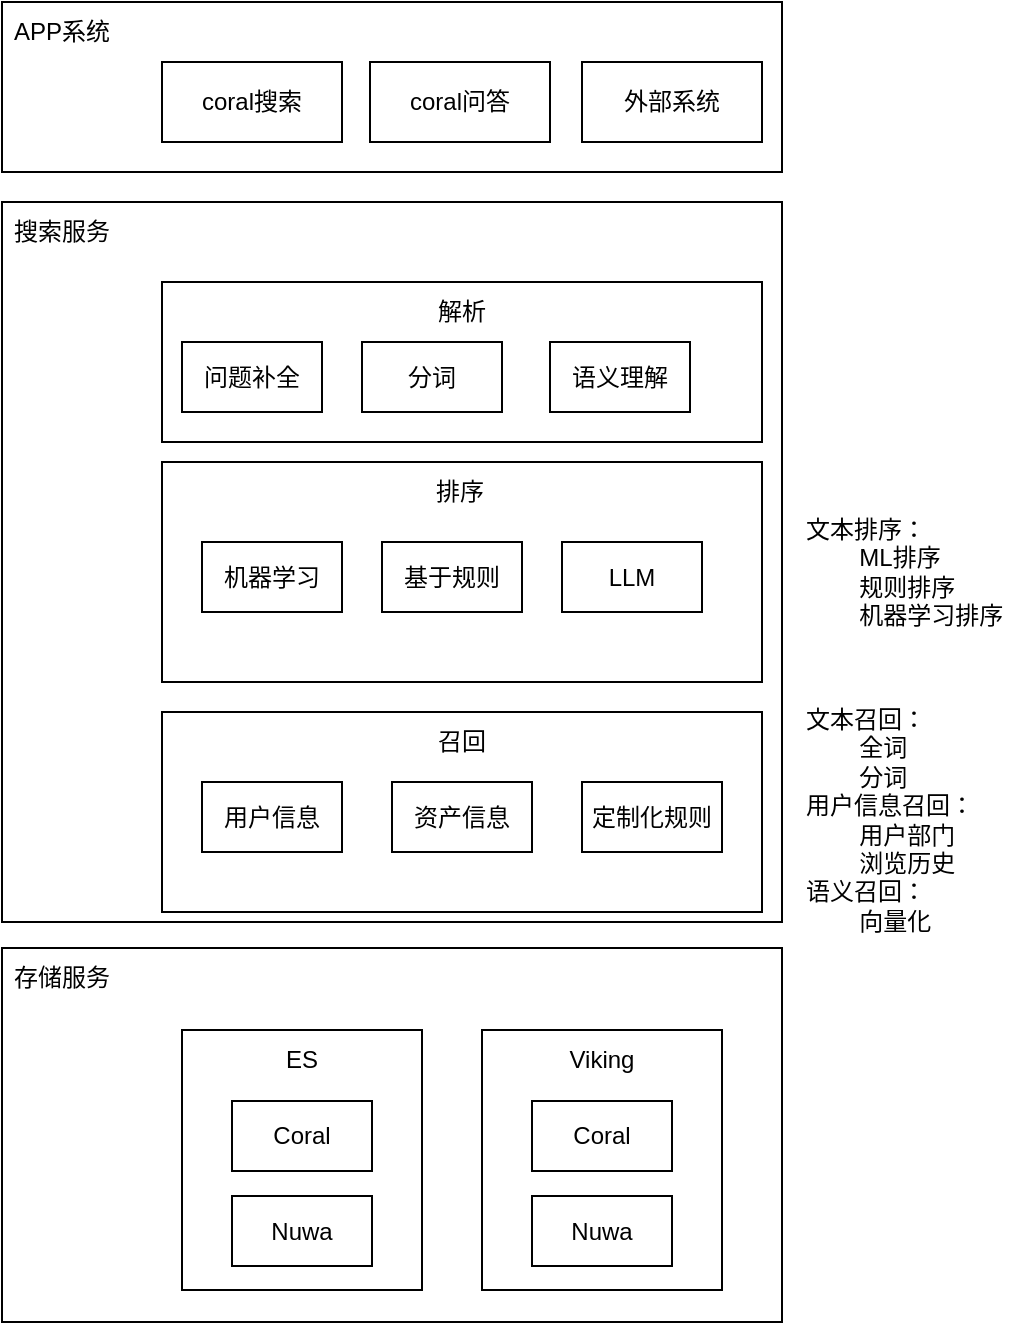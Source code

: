 <mxfile version="24.7.17">
  <diagram name="第 1 页" id="eamMsdwtu4UeMZCZsxqP">
    <mxGraphModel dx="723" dy="733" grid="1" gridSize="10" guides="1" tooltips="1" connect="1" arrows="1" fold="1" page="1" pageScale="1" pageWidth="827" pageHeight="1169" math="0" shadow="0">
      <root>
        <mxCell id="0" />
        <mxCell id="1" parent="0" />
        <mxCell id="WkEsFBFeogpZg_ynUTP_-15" value="" style="rounded=0;whiteSpace=wrap;html=1;" vertex="1" parent="1">
          <mxGeometry x="140" y="130" width="390" height="85" as="geometry" />
        </mxCell>
        <mxCell id="WkEsFBFeogpZg_ynUTP_-13" value="" style="rounded=0;whiteSpace=wrap;html=1;" vertex="1" parent="1">
          <mxGeometry x="140" y="230" width="390" height="360" as="geometry" />
        </mxCell>
        <mxCell id="LnjIlbvOi23F2FC-CPrr-1" value="" style="rounded=0;whiteSpace=wrap;html=1;" parent="1" vertex="1">
          <mxGeometry x="220" y="485" width="300" height="100" as="geometry" />
        </mxCell>
        <mxCell id="LnjIlbvOi23F2FC-CPrr-2" value="" style="rounded=0;whiteSpace=wrap;html=1;" parent="1" vertex="1">
          <mxGeometry x="220" y="360" width="300" height="110" as="geometry" />
        </mxCell>
        <mxCell id="LnjIlbvOi23F2FC-CPrr-3" value="coral搜索" style="rounded=0;whiteSpace=wrap;html=1;" parent="1" vertex="1">
          <mxGeometry x="220" y="160" width="90" height="40" as="geometry" />
        </mxCell>
        <mxCell id="LnjIlbvOi23F2FC-CPrr-6" value="coral问答" style="rounded=0;whiteSpace=wrap;html=1;" parent="1" vertex="1">
          <mxGeometry x="324" y="160" width="90" height="40" as="geometry" />
        </mxCell>
        <mxCell id="LnjIlbvOi23F2FC-CPrr-7" value="外部系统" style="rounded=0;whiteSpace=wrap;html=1;" parent="1" vertex="1">
          <mxGeometry x="430" y="160" width="90" height="40" as="geometry" />
        </mxCell>
        <mxCell id="LnjIlbvOi23F2FC-CPrr-8" value="召回" style="text;html=1;align=center;verticalAlign=middle;whiteSpace=wrap;rounded=0;" parent="1" vertex="1">
          <mxGeometry x="340" y="485" width="60" height="30" as="geometry" />
        </mxCell>
        <mxCell id="LnjIlbvOi23F2FC-CPrr-9" value="排序" style="text;html=1;align=center;verticalAlign=middle;whiteSpace=wrap;rounded=0;" parent="1" vertex="1">
          <mxGeometry x="339" y="360" width="60" height="30" as="geometry" />
        </mxCell>
        <mxCell id="LnjIlbvOi23F2FC-CPrr-10" value="" style="rounded=0;whiteSpace=wrap;html=1;" parent="1" vertex="1">
          <mxGeometry x="220" y="270" width="300" height="80" as="geometry" />
        </mxCell>
        <mxCell id="LnjIlbvOi23F2FC-CPrr-11" value="解析" style="text;html=1;align=center;verticalAlign=middle;whiteSpace=wrap;rounded=0;" parent="1" vertex="1">
          <mxGeometry x="340" y="270" width="60" height="30" as="geometry" />
        </mxCell>
        <mxCell id="LnjIlbvOi23F2FC-CPrr-12" value="用户信息" style="rounded=0;whiteSpace=wrap;html=1;" parent="1" vertex="1">
          <mxGeometry x="240" y="520" width="70" height="35" as="geometry" />
        </mxCell>
        <mxCell id="LnjIlbvOi23F2FC-CPrr-13" value="资产信息" style="rounded=0;whiteSpace=wrap;html=1;" parent="1" vertex="1">
          <mxGeometry x="335" y="520" width="70" height="35" as="geometry" />
        </mxCell>
        <mxCell id="LnjIlbvOi23F2FC-CPrr-14" value="定制化规则" style="rounded=0;whiteSpace=wrap;html=1;" parent="1" vertex="1">
          <mxGeometry x="430" y="520" width="70" height="35" as="geometry" />
        </mxCell>
        <mxCell id="LnjIlbvOi23F2FC-CPrr-15" value="机器学习" style="rounded=0;whiteSpace=wrap;html=1;" parent="1" vertex="1">
          <mxGeometry x="240" y="400" width="70" height="35" as="geometry" />
        </mxCell>
        <mxCell id="LnjIlbvOi23F2FC-CPrr-16" value="基于规则" style="rounded=0;whiteSpace=wrap;html=1;" parent="1" vertex="1">
          <mxGeometry x="330" y="400" width="70" height="35" as="geometry" />
        </mxCell>
        <mxCell id="LnjIlbvOi23F2FC-CPrr-18" value="&lt;div&gt;文本召回：&lt;/div&gt;&lt;div&gt;&lt;span style=&quot;white-space: pre;&quot;&gt;&#x9;&lt;/span&gt;全词&lt;/div&gt;&lt;div&gt;&lt;span style=&quot;white-space: pre;&quot;&gt;&#x9;&lt;/span&gt;分词&lt;br&gt;&lt;/div&gt;&lt;div&gt;用户信息召回：&lt;/div&gt;&lt;span style=&quot;white-space: pre;&quot;&gt;&#x9;&lt;/span&gt;用户部门&lt;div&gt;&lt;span style=&quot;white-space: pre;&quot;&gt;&#x9;&lt;/span&gt;浏览历史&lt;/div&gt;&lt;div&gt;语义召回：&lt;/div&gt;&lt;div&gt;&lt;span style=&quot;white-space: pre;&quot;&gt;&#x9;&lt;/span&gt;向量化&lt;/div&gt;" style="text;html=1;align=left;verticalAlign=middle;whiteSpace=wrap;rounded=0;" parent="1" vertex="1">
          <mxGeometry x="540" y="474" width="110" height="130" as="geometry" />
        </mxCell>
        <mxCell id="LnjIlbvOi23F2FC-CPrr-19" value="LLM" style="rounded=0;whiteSpace=wrap;html=1;" parent="1" vertex="1">
          <mxGeometry x="420" y="400" width="70" height="35" as="geometry" />
        </mxCell>
        <mxCell id="LnjIlbvOi23F2FC-CPrr-20" value="问题补全" style="rounded=0;whiteSpace=wrap;html=1;" parent="1" vertex="1">
          <mxGeometry x="230" y="300" width="70" height="35" as="geometry" />
        </mxCell>
        <mxCell id="LnjIlbvOi23F2FC-CPrr-21" value="分词" style="rounded=0;whiteSpace=wrap;html=1;" parent="1" vertex="1">
          <mxGeometry x="320" y="300" width="70" height="35" as="geometry" />
        </mxCell>
        <mxCell id="LnjIlbvOi23F2FC-CPrr-22" value="语义理解" style="rounded=0;whiteSpace=wrap;html=1;" parent="1" vertex="1">
          <mxGeometry x="414" y="300" width="70" height="35" as="geometry" />
        </mxCell>
        <mxCell id="WkEsFBFeogpZg_ynUTP_-3" value="" style="rounded=0;whiteSpace=wrap;html=1;" vertex="1" parent="1">
          <mxGeometry x="140" y="603" width="390" height="187" as="geometry" />
        </mxCell>
        <mxCell id="WkEsFBFeogpZg_ynUTP_-4" value="" style="rounded=0;whiteSpace=wrap;html=1;" vertex="1" parent="1">
          <mxGeometry x="230" y="644" width="120" height="130" as="geometry" />
        </mxCell>
        <mxCell id="WkEsFBFeogpZg_ynUTP_-5" value="" style="rounded=0;whiteSpace=wrap;html=1;" vertex="1" parent="1">
          <mxGeometry x="380" y="644" width="120" height="130" as="geometry" />
        </mxCell>
        <mxCell id="WkEsFBFeogpZg_ynUTP_-6" value="Coral" style="rounded=0;whiteSpace=wrap;html=1;" vertex="1" parent="1">
          <mxGeometry x="255" y="679.5" width="70" height="35" as="geometry" />
        </mxCell>
        <mxCell id="WkEsFBFeogpZg_ynUTP_-7" value="Coral" style="rounded=0;whiteSpace=wrap;html=1;" vertex="1" parent="1">
          <mxGeometry x="405" y="679.5" width="70" height="35" as="geometry" />
        </mxCell>
        <mxCell id="WkEsFBFeogpZg_ynUTP_-8" value="Nuwa" style="rounded=0;whiteSpace=wrap;html=1;" vertex="1" parent="1">
          <mxGeometry x="255" y="727" width="70" height="35" as="geometry" />
        </mxCell>
        <mxCell id="WkEsFBFeogpZg_ynUTP_-9" value="Nuwa" style="rounded=0;whiteSpace=wrap;html=1;" vertex="1" parent="1">
          <mxGeometry x="405" y="727" width="70" height="35" as="geometry" />
        </mxCell>
        <mxCell id="WkEsFBFeogpZg_ynUTP_-10" value="ES" style="text;html=1;align=center;verticalAlign=middle;whiteSpace=wrap;rounded=0;" vertex="1" parent="1">
          <mxGeometry x="260" y="644" width="60" height="30" as="geometry" />
        </mxCell>
        <mxCell id="WkEsFBFeogpZg_ynUTP_-11" value="Viking" style="text;html=1;align=center;verticalAlign=middle;whiteSpace=wrap;rounded=0;" vertex="1" parent="1">
          <mxGeometry x="410" y="644" width="60" height="30" as="geometry" />
        </mxCell>
        <mxCell id="WkEsFBFeogpZg_ynUTP_-12" value="存储服务" style="text;html=1;align=center;verticalAlign=middle;whiteSpace=wrap;rounded=0;" vertex="1" parent="1">
          <mxGeometry x="140" y="603" width="60" height="30" as="geometry" />
        </mxCell>
        <mxCell id="WkEsFBFeogpZg_ynUTP_-14" value="搜索服务" style="text;html=1;align=center;verticalAlign=middle;whiteSpace=wrap;rounded=0;" vertex="1" parent="1">
          <mxGeometry x="140" y="230" width="60" height="30" as="geometry" />
        </mxCell>
        <mxCell id="WkEsFBFeogpZg_ynUTP_-16" value="APP系统" style="text;html=1;align=center;verticalAlign=middle;whiteSpace=wrap;rounded=0;" vertex="1" parent="1">
          <mxGeometry x="140" y="130" width="60" height="30" as="geometry" />
        </mxCell>
        <mxCell id="WkEsFBFeogpZg_ynUTP_-17" value="&lt;div&gt;文本排序：&lt;/div&gt;&lt;div&gt;&lt;span style=&quot;white-space: pre;&quot;&gt;&#x9;&lt;/span&gt;ML排序&lt;/div&gt;&lt;div&gt;&lt;span style=&quot;white-space: pre;&quot;&gt;&#x9;&lt;/span&gt;规则排序&lt;br&gt;&lt;/div&gt;&lt;div&gt;&lt;span style=&quot;white-space: pre;&quot;&gt;&#x9;&lt;/span&gt;机器学习排序&lt;br&gt;&lt;/div&gt;" style="text;html=1;align=left;verticalAlign=middle;whiteSpace=wrap;rounded=0;" vertex="1" parent="1">
          <mxGeometry x="540" y="375" width="110" height="80" as="geometry" />
        </mxCell>
      </root>
    </mxGraphModel>
  </diagram>
</mxfile>
